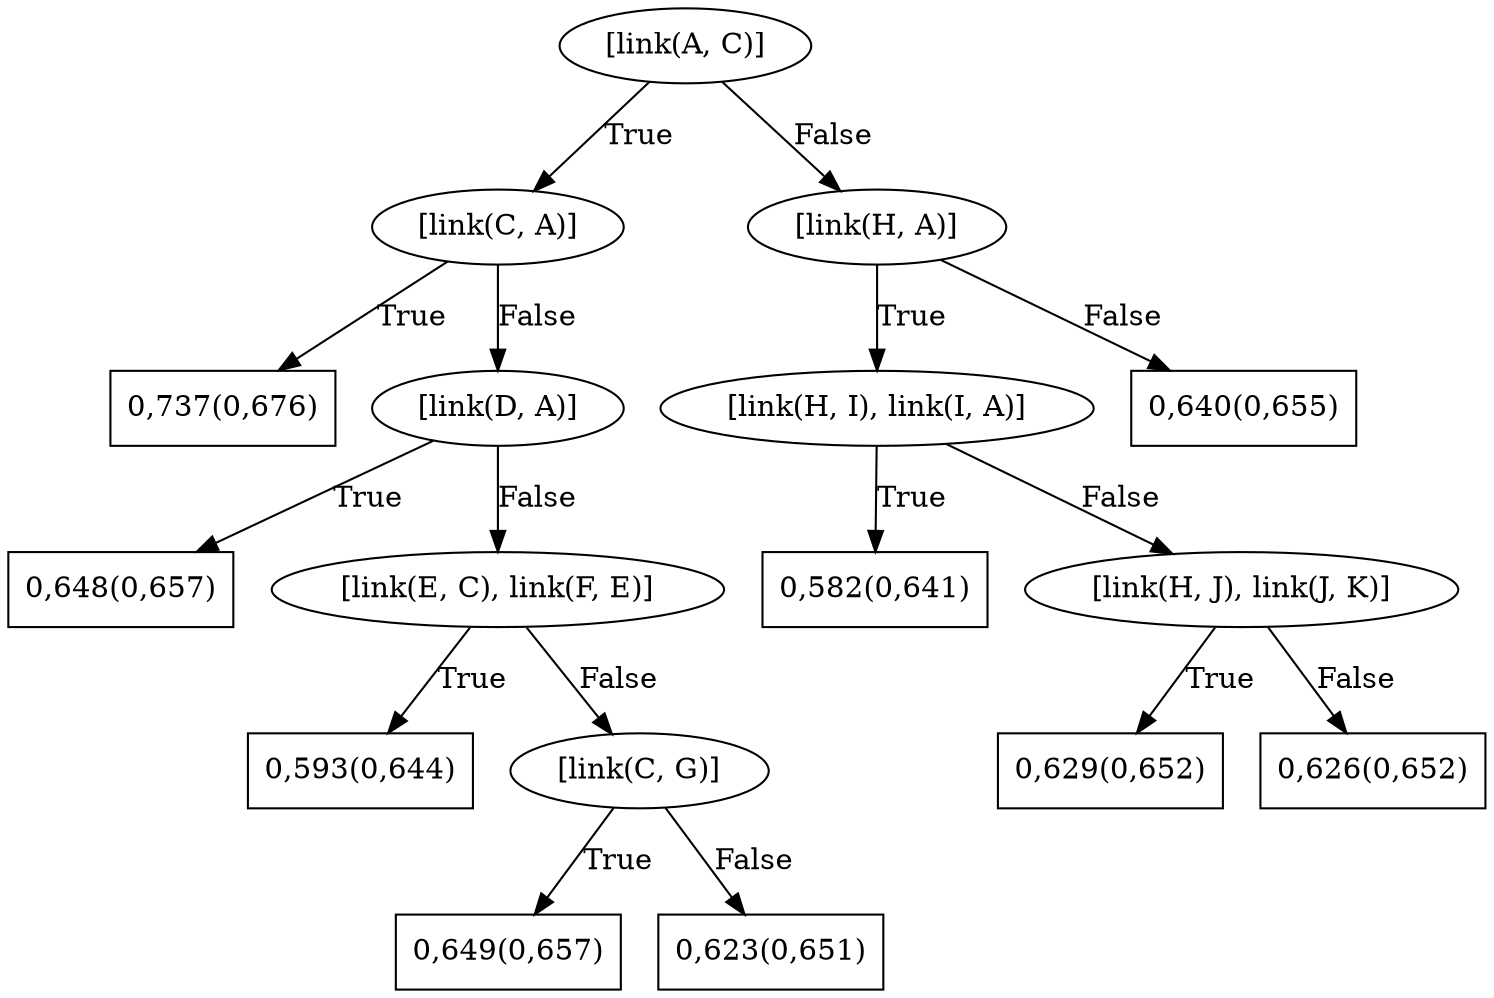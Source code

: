 digraph G{ 
1[label = "[link(A, C)]"];
1 -> 2[label="True"];
1 -> 3[label="False"];
2[label = "[link(C, A)]"];
2 -> 4[label="True"];
2 -> 5[label="False"];
4[shape = box,label = "0,737(0,676)"];
5[label = "[link(D, A)]"];
5 -> 6[label="True"];
5 -> 7[label="False"];
6[shape = box,label = "0,648(0,657)"];
7[label = "[link(E, C), link(F, E)]"];
7 -> 8[label="True"];
7 -> 9[label="False"];
8[shape = box,label = "0,593(0,644)"];
9[label = "[link(C, G)]"];
9 -> 10[label="True"];
9 -> 11[label="False"];
10[shape = box,label = "0,649(0,657)"];
11[shape = box,label = "0,623(0,651)"];
3[label = "[link(H, A)]"];
3 -> 12[label="True"];
3 -> 13[label="False"];
12[label = "[link(H, I), link(I, A)]"];
12 -> 14[label="True"];
12 -> 15[label="False"];
14[shape = box,label = "0,582(0,641)"];
15[label = "[link(H, J), link(J, K)]"];
15 -> 16[label="True"];
15 -> 17[label="False"];
16[shape = box,label = "0,629(0,652)"];
17[shape = box,label = "0,626(0,652)"];
13[shape = box,label = "0,640(0,655)"];
}
